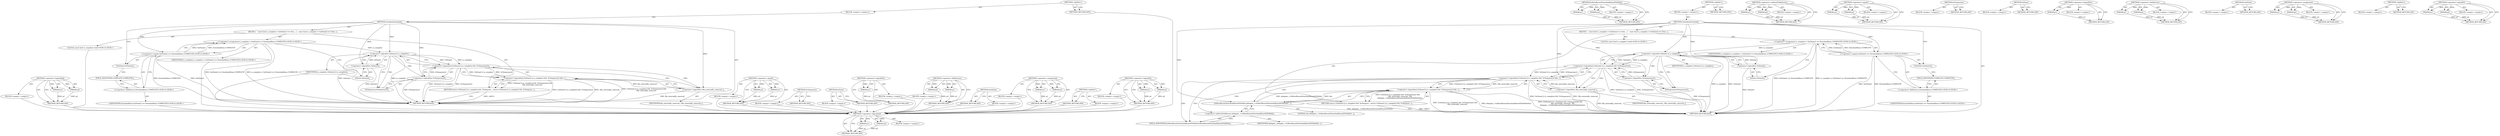 digraph "&lt;operator&gt;.logicalOr" {
vulnerable_64 [label=<(METHOD,&lt;operator&gt;.logicalAnd)>];
vulnerable_65 [label=<(PARAM,p1)>];
vulnerable_66 [label=<(PARAM,p2)>];
vulnerable_67 [label=<(BLOCK,&lt;empty&gt;,&lt;empty&gt;)>];
vulnerable_68 [label=<(METHOD_RETURN,ANY)>];
vulnerable_6 [label=<(METHOD,&lt;global&gt;)<SUB>1</SUB>>];
vulnerable_7 [label=<(BLOCK,&lt;empty&gt;,&lt;empty&gt;)<SUB>1</SUB>>];
vulnerable_8 [label=<(METHOD,CanOpenDownload)<SUB>1</SUB>>];
vulnerable_9 [label=<(BLOCK,{
   const bool is_complete = GetState() == Dow...,{
   const bool is_complete = GetState() == Dow...)<SUB>1</SUB>>];
vulnerable_10 [label="<(LOCAL,const bool is_complete: bool)<SUB>2</SUB>>"];
vulnerable_11 [label="<(&lt;operator&gt;.assignment,is_complete = GetState() == DownloadItem::COMPLETE)<SUB>2</SUB>>"];
vulnerable_12 [label="<(IDENTIFIER,is_complete,is_complete = GetState() == DownloadItem::COMPLETE)<SUB>2</SUB>>"];
vulnerable_13 [label="<(&lt;operator&gt;.equals,GetState() == DownloadItem::COMPLETE)<SUB>2</SUB>>"];
vulnerable_14 [label=<(GetState,GetState())<SUB>2</SUB>>];
vulnerable_15 [label="<(&lt;operator&gt;.fieldAccess,DownloadItem::COMPLETE)<SUB>2</SUB>>"];
vulnerable_16 [label="<(IDENTIFIER,DownloadItem,GetState() == DownloadItem::COMPLETE)<SUB>2</SUB>>"];
vulnerable_17 [label=<(FIELD_IDENTIFIER,COMPLETE,COMPLETE)<SUB>2</SUB>>];
vulnerable_18 [label=<(RETURN,return (!IsDone() || is_complete) &amp;&amp; !IsTempora...,return (!IsDone() || is_complete) &amp;&amp; !IsTempora...)<SUB>3</SUB>>];
vulnerable_19 [label=<(&lt;operator&gt;.logicalAnd,(!IsDone() || is_complete) &amp;&amp; !IsTemporary() &amp;&amp;...)<SUB>3</SUB>>];
vulnerable_20 [label=<(&lt;operator&gt;.logicalAnd,(!IsDone() || is_complete) &amp;&amp; !IsTemporary())<SUB>3</SUB>>];
vulnerable_21 [label=<(&lt;operator&gt;.logicalOr,!IsDone() || is_complete)<SUB>3</SUB>>];
vulnerable_22 [label=<(&lt;operator&gt;.logicalNot,!IsDone())<SUB>3</SUB>>];
vulnerable_23 [label=<(IsDone,IsDone())<SUB>3</SUB>>];
vulnerable_24 [label=<(IDENTIFIER,is_complete,!IsDone() || is_complete)<SUB>3</SUB>>];
vulnerable_25 [label=<(&lt;operator&gt;.logicalNot,!IsTemporary())<SUB>3</SUB>>];
vulnerable_26 [label=<(IsTemporary,IsTemporary())<SUB>3</SUB>>];
vulnerable_27 [label=<(&lt;operator&gt;.logicalNot,!file_externally_removed_)<SUB>4</SUB>>];
vulnerable_28 [label=<(IDENTIFIER,file_externally_removed_,!file_externally_removed_)<SUB>4</SUB>>];
vulnerable_29 [label=<(METHOD_RETURN,bool)<SUB>1</SUB>>];
vulnerable_31 [label=<(METHOD_RETURN,ANY)<SUB>1</SUB>>];
vulnerable_51 [label=<(METHOD,&lt;operator&gt;.equals)>];
vulnerable_52 [label=<(PARAM,p1)>];
vulnerable_53 [label=<(PARAM,p2)>];
vulnerable_54 [label=<(BLOCK,&lt;empty&gt;,&lt;empty&gt;)>];
vulnerable_55 [label=<(METHOD_RETURN,ANY)>];
vulnerable_81 [label=<(METHOD,IsTemporary)>];
vulnerable_82 [label=<(BLOCK,&lt;empty&gt;,&lt;empty&gt;)>];
vulnerable_83 [label=<(METHOD_RETURN,ANY)>];
vulnerable_78 [label=<(METHOD,IsDone)>];
vulnerable_79 [label=<(BLOCK,&lt;empty&gt;,&lt;empty&gt;)>];
vulnerable_80 [label=<(METHOD_RETURN,ANY)>];
vulnerable_74 [label=<(METHOD,&lt;operator&gt;.logicalNot)>];
vulnerable_75 [label=<(PARAM,p1)>];
vulnerable_76 [label=<(BLOCK,&lt;empty&gt;,&lt;empty&gt;)>];
vulnerable_77 [label=<(METHOD_RETURN,ANY)>];
vulnerable_59 [label=<(METHOD,&lt;operator&gt;.fieldAccess)>];
vulnerable_60 [label=<(PARAM,p1)>];
vulnerable_61 [label=<(PARAM,p2)>];
vulnerable_62 [label=<(BLOCK,&lt;empty&gt;,&lt;empty&gt;)>];
vulnerable_63 [label=<(METHOD_RETURN,ANY)>];
vulnerable_56 [label=<(METHOD,GetState)>];
vulnerable_57 [label=<(BLOCK,&lt;empty&gt;,&lt;empty&gt;)>];
vulnerable_58 [label=<(METHOD_RETURN,ANY)>];
vulnerable_46 [label=<(METHOD,&lt;operator&gt;.assignment)>];
vulnerable_47 [label=<(PARAM,p1)>];
vulnerable_48 [label=<(PARAM,p2)>];
vulnerable_49 [label=<(BLOCK,&lt;empty&gt;,&lt;empty&gt;)>];
vulnerable_50 [label=<(METHOD_RETURN,ANY)>];
vulnerable_40 [label=<(METHOD,&lt;global&gt;)<SUB>1</SUB>>];
vulnerable_41 [label=<(BLOCK,&lt;empty&gt;,&lt;empty&gt;)>];
vulnerable_42 [label=<(METHOD_RETURN,ANY)>];
vulnerable_69 [label=<(METHOD,&lt;operator&gt;.logicalOr)>];
vulnerable_70 [label=<(PARAM,p1)>];
vulnerable_71 [label=<(PARAM,p2)>];
vulnerable_72 [label=<(BLOCK,&lt;empty&gt;,&lt;empty&gt;)>];
vulnerable_73 [label=<(METHOD_RETURN,ANY)>];
fixed_70 [label=<(METHOD,&lt;operator&gt;.logicalAnd)>];
fixed_71 [label=<(PARAM,p1)>];
fixed_72 [label=<(PARAM,p2)>];
fixed_73 [label=<(BLOCK,&lt;empty&gt;,&lt;empty&gt;)>];
fixed_74 [label=<(METHOD_RETURN,ANY)>];
fixed_90 [label=<(METHOD,IsMostRecentDownloadItemAtFilePath)>];
fixed_91 [label=<(PARAM,p1)>];
fixed_92 [label=<(PARAM,p2)>];
fixed_93 [label=<(BLOCK,&lt;empty&gt;,&lt;empty&gt;)>];
fixed_94 [label=<(METHOD_RETURN,ANY)>];
fixed_6 [label=<(METHOD,&lt;global&gt;)<SUB>1</SUB>>];
fixed_7 [label=<(BLOCK,&lt;empty&gt;,&lt;empty&gt;)<SUB>1</SUB>>];
fixed_8 [label=<(METHOD,CanOpenDownload)<SUB>1</SUB>>];
fixed_9 [label=<(BLOCK,{
   const bool is_complete = GetState() == Dow...,{
   const bool is_complete = GetState() == Dow...)<SUB>1</SUB>>];
fixed_10 [label="<(LOCAL,const bool is_complete: bool)<SUB>2</SUB>>"];
fixed_11 [label="<(&lt;operator&gt;.assignment,is_complete = GetState() == DownloadItem::COMPLETE)<SUB>2</SUB>>"];
fixed_12 [label="<(IDENTIFIER,is_complete,is_complete = GetState() == DownloadItem::COMPLETE)<SUB>2</SUB>>"];
fixed_13 [label="<(&lt;operator&gt;.equals,GetState() == DownloadItem::COMPLETE)<SUB>2</SUB>>"];
fixed_14 [label=<(GetState,GetState())<SUB>2</SUB>>];
fixed_15 [label="<(&lt;operator&gt;.fieldAccess,DownloadItem::COMPLETE)<SUB>2</SUB>>"];
fixed_16 [label="<(IDENTIFIER,DownloadItem,GetState() == DownloadItem::COMPLETE)<SUB>2</SUB>>"];
fixed_17 [label=<(FIELD_IDENTIFIER,COMPLETE,COMPLETE)<SUB>2</SUB>>];
fixed_18 [label=<(RETURN,return (!IsDone() || is_complete) &amp;&amp; !IsTempora...,return (!IsDone() || is_complete) &amp;&amp; !IsTempora...)<SUB>3</SUB>>];
fixed_19 [label=<(&lt;operator&gt;.logicalAnd,(!IsDone() || is_complete) &amp;&amp; !IsTemporary() &amp;&amp;...)<SUB>3</SUB>>];
fixed_20 [label=<(&lt;operator&gt;.logicalAnd,(!IsDone() || is_complete) &amp;&amp; !IsTemporary() &amp;&amp;...)<SUB>3</SUB>>];
fixed_21 [label=<(&lt;operator&gt;.logicalAnd,(!IsDone() || is_complete) &amp;&amp; !IsTemporary())<SUB>3</SUB>>];
fixed_22 [label=<(&lt;operator&gt;.logicalOr,!IsDone() || is_complete)<SUB>3</SUB>>];
fixed_23 [label=<(&lt;operator&gt;.logicalNot,!IsDone())<SUB>3</SUB>>];
fixed_24 [label=<(IsDone,IsDone())<SUB>3</SUB>>];
fixed_25 [label=<(IDENTIFIER,is_complete,!IsDone() || is_complete)<SUB>3</SUB>>];
fixed_26 [label=<(&lt;operator&gt;.logicalNot,!IsTemporary())<SUB>3</SUB>>];
fixed_27 [label=<(IsTemporary,IsTemporary())<SUB>3</SUB>>];
fixed_28 [label=<(&lt;operator&gt;.logicalNot,!file_externally_removed_)<SUB>4</SUB>>];
fixed_29 [label=<(IDENTIFIER,file_externally_removed_,!file_externally_removed_)<SUB>4</SUB>>];
fixed_30 [label=<(IsMostRecentDownloadItemAtFilePath,delegate_-&gt;IsMostRecentDownloadItemAtFilePath(t...)<SUB>5</SUB>>];
fixed_31 [label=<(&lt;operator&gt;.indirectFieldAccess,delegate_-&gt;IsMostRecentDownloadItemAtFilePath)<SUB>5</SUB>>];
fixed_32 [label=<(IDENTIFIER,delegate_,delegate_-&gt;IsMostRecentDownloadItemAtFilePath(t...)<SUB>5</SUB>>];
fixed_33 [label=<(FIELD_IDENTIFIER,IsMostRecentDownloadItemAtFilePath,IsMostRecentDownloadItemAtFilePath)<SUB>5</SUB>>];
fixed_34 [label=<(LITERAL,this,delegate_-&gt;IsMostRecentDownloadItemAtFilePath(t...)<SUB>5</SUB>>];
fixed_35 [label=<(METHOD_RETURN,bool)<SUB>1</SUB>>];
fixed_37 [label=<(METHOD_RETURN,ANY)<SUB>1</SUB>>];
fixed_95 [label=<(METHOD,&lt;operator&gt;.indirectFieldAccess)>];
fixed_96 [label=<(PARAM,p1)>];
fixed_97 [label=<(PARAM,p2)>];
fixed_98 [label=<(BLOCK,&lt;empty&gt;,&lt;empty&gt;)>];
fixed_99 [label=<(METHOD_RETURN,ANY)>];
fixed_57 [label=<(METHOD,&lt;operator&gt;.equals)>];
fixed_58 [label=<(PARAM,p1)>];
fixed_59 [label=<(PARAM,p2)>];
fixed_60 [label=<(BLOCK,&lt;empty&gt;,&lt;empty&gt;)>];
fixed_61 [label=<(METHOD_RETURN,ANY)>];
fixed_87 [label=<(METHOD,IsTemporary)>];
fixed_88 [label=<(BLOCK,&lt;empty&gt;,&lt;empty&gt;)>];
fixed_89 [label=<(METHOD_RETURN,ANY)>];
fixed_84 [label=<(METHOD,IsDone)>];
fixed_85 [label=<(BLOCK,&lt;empty&gt;,&lt;empty&gt;)>];
fixed_86 [label=<(METHOD_RETURN,ANY)>];
fixed_80 [label=<(METHOD,&lt;operator&gt;.logicalNot)>];
fixed_81 [label=<(PARAM,p1)>];
fixed_82 [label=<(BLOCK,&lt;empty&gt;,&lt;empty&gt;)>];
fixed_83 [label=<(METHOD_RETURN,ANY)>];
fixed_65 [label=<(METHOD,&lt;operator&gt;.fieldAccess)>];
fixed_66 [label=<(PARAM,p1)>];
fixed_67 [label=<(PARAM,p2)>];
fixed_68 [label=<(BLOCK,&lt;empty&gt;,&lt;empty&gt;)>];
fixed_69 [label=<(METHOD_RETURN,ANY)>];
fixed_62 [label=<(METHOD,GetState)>];
fixed_63 [label=<(BLOCK,&lt;empty&gt;,&lt;empty&gt;)>];
fixed_64 [label=<(METHOD_RETURN,ANY)>];
fixed_52 [label=<(METHOD,&lt;operator&gt;.assignment)>];
fixed_53 [label=<(PARAM,p1)>];
fixed_54 [label=<(PARAM,p2)>];
fixed_55 [label=<(BLOCK,&lt;empty&gt;,&lt;empty&gt;)>];
fixed_56 [label=<(METHOD_RETURN,ANY)>];
fixed_46 [label=<(METHOD,&lt;global&gt;)<SUB>1</SUB>>];
fixed_47 [label=<(BLOCK,&lt;empty&gt;,&lt;empty&gt;)>];
fixed_48 [label=<(METHOD_RETURN,ANY)>];
fixed_75 [label=<(METHOD,&lt;operator&gt;.logicalOr)>];
fixed_76 [label=<(PARAM,p1)>];
fixed_77 [label=<(PARAM,p2)>];
fixed_78 [label=<(BLOCK,&lt;empty&gt;,&lt;empty&gt;)>];
fixed_79 [label=<(METHOD_RETURN,ANY)>];
vulnerable_64 -> vulnerable_65  [key=0, label="AST: "];
vulnerable_64 -> vulnerable_65  [key=1, label="DDG: "];
vulnerable_64 -> vulnerable_67  [key=0, label="AST: "];
vulnerable_64 -> vulnerable_66  [key=0, label="AST: "];
vulnerable_64 -> vulnerable_66  [key=1, label="DDG: "];
vulnerable_64 -> vulnerable_68  [key=0, label="AST: "];
vulnerable_64 -> vulnerable_68  [key=1, label="CFG: "];
vulnerable_65 -> vulnerable_68  [key=0, label="DDG: p1"];
vulnerable_66 -> vulnerable_68  [key=0, label="DDG: p2"];
vulnerable_67 -> fixed_70  [key=0];
vulnerable_68 -> fixed_70  [key=0];
vulnerable_6 -> vulnerable_7  [key=0, label="AST: "];
vulnerable_6 -> vulnerable_31  [key=0, label="AST: "];
vulnerable_6 -> vulnerable_31  [key=1, label="CFG: "];
vulnerable_7 -> vulnerable_8  [key=0, label="AST: "];
vulnerable_8 -> vulnerable_9  [key=0, label="AST: "];
vulnerable_8 -> vulnerable_29  [key=0, label="AST: "];
vulnerable_8 -> vulnerable_14  [key=0, label="CFG: "];
vulnerable_8 -> vulnerable_13  [key=0, label="DDG: "];
vulnerable_8 -> vulnerable_27  [key=0, label="DDG: "];
vulnerable_8 -> vulnerable_21  [key=0, label="DDG: "];
vulnerable_8 -> vulnerable_25  [key=0, label="DDG: "];
vulnerable_8 -> vulnerable_22  [key=0, label="DDG: "];
vulnerable_9 -> vulnerable_10  [key=0, label="AST: "];
vulnerable_9 -> vulnerable_11  [key=0, label="AST: "];
vulnerable_9 -> vulnerable_18  [key=0, label="AST: "];
vulnerable_10 -> fixed_70  [key=0];
vulnerable_11 -> vulnerable_12  [key=0, label="AST: "];
vulnerable_11 -> vulnerable_13  [key=0, label="AST: "];
vulnerable_11 -> vulnerable_23  [key=0, label="CFG: "];
vulnerable_11 -> vulnerable_29  [key=0, label="DDG: GetState() == DownloadItem::COMPLETE"];
vulnerable_11 -> vulnerable_29  [key=1, label="DDG: is_complete = GetState() == DownloadItem::COMPLETE"];
vulnerable_11 -> vulnerable_21  [key=0, label="DDG: is_complete"];
vulnerable_12 -> fixed_70  [key=0];
vulnerable_13 -> vulnerable_14  [key=0, label="AST: "];
vulnerable_13 -> vulnerable_15  [key=0, label="AST: "];
vulnerable_13 -> vulnerable_11  [key=0, label="CFG: "];
vulnerable_13 -> vulnerable_11  [key=1, label="DDG: GetState()"];
vulnerable_13 -> vulnerable_11  [key=2, label="DDG: DownloadItem::COMPLETE"];
vulnerable_13 -> vulnerable_29  [key=0, label="DDG: GetState()"];
vulnerable_13 -> vulnerable_29  [key=1, label="DDG: DownloadItem::COMPLETE"];
vulnerable_14 -> vulnerable_17  [key=0, label="CFG: "];
vulnerable_15 -> vulnerable_16  [key=0, label="AST: "];
vulnerable_15 -> vulnerable_17  [key=0, label="AST: "];
vulnerable_15 -> vulnerable_13  [key=0, label="CFG: "];
vulnerable_16 -> fixed_70  [key=0];
vulnerable_17 -> vulnerable_15  [key=0, label="CFG: "];
vulnerable_18 -> vulnerable_19  [key=0, label="AST: "];
vulnerable_18 -> vulnerable_29  [key=0, label="CFG: "];
vulnerable_18 -> vulnerable_29  [key=1, label="DDG: &lt;RET&gt;"];
vulnerable_19 -> vulnerable_20  [key=0, label="AST: "];
vulnerable_19 -> vulnerable_27  [key=0, label="AST: "];
vulnerable_19 -> vulnerable_18  [key=0, label="CFG: "];
vulnerable_19 -> vulnerable_18  [key=1, label="DDG: (!IsDone() || is_complete) &amp;&amp; !IsTemporary() &amp;&amp;
         !file_externally_removed_"];
vulnerable_19 -> vulnerable_29  [key=0, label="DDG: (!IsDone() || is_complete) &amp;&amp; !IsTemporary()"];
vulnerable_19 -> vulnerable_29  [key=1, label="DDG: !file_externally_removed_"];
vulnerable_19 -> vulnerable_29  [key=2, label="DDG: (!IsDone() || is_complete) &amp;&amp; !IsTemporary() &amp;&amp;
         !file_externally_removed_"];
vulnerable_20 -> vulnerable_21  [key=0, label="AST: "];
vulnerable_20 -> vulnerable_25  [key=0, label="AST: "];
vulnerable_20 -> vulnerable_19  [key=0, label="CFG: "];
vulnerable_20 -> vulnerable_19  [key=1, label="DDG: !IsDone() || is_complete"];
vulnerable_20 -> vulnerable_19  [key=2, label="DDG: !IsTemporary()"];
vulnerable_20 -> vulnerable_27  [key=0, label="CFG: "];
vulnerable_20 -> vulnerable_27  [key=1, label="CDG: "];
vulnerable_20 -> vulnerable_29  [key=0, label="DDG: !IsDone() || is_complete"];
vulnerable_20 -> vulnerable_29  [key=1, label="DDG: !IsTemporary()"];
vulnerable_21 -> vulnerable_22  [key=0, label="AST: "];
vulnerable_21 -> vulnerable_24  [key=0, label="AST: "];
vulnerable_21 -> vulnerable_26  [key=0, label="CFG: "];
vulnerable_21 -> vulnerable_26  [key=1, label="CDG: "];
vulnerable_21 -> vulnerable_20  [key=0, label="CFG: "];
vulnerable_21 -> vulnerable_20  [key=1, label="DDG: !IsDone()"];
vulnerable_21 -> vulnerable_20  [key=2, label="DDG: is_complete"];
vulnerable_21 -> vulnerable_29  [key=0, label="DDG: !IsDone()"];
vulnerable_21 -> vulnerable_29  [key=1, label="DDG: is_complete"];
vulnerable_21 -> vulnerable_25  [key=0, label="CDG: "];
vulnerable_22 -> vulnerable_23  [key=0, label="AST: "];
vulnerable_22 -> vulnerable_21  [key=0, label="CFG: "];
vulnerable_22 -> vulnerable_21  [key=1, label="DDG: IsDone()"];
vulnerable_22 -> vulnerable_29  [key=0, label="DDG: IsDone()"];
vulnerable_23 -> vulnerable_22  [key=0, label="CFG: "];
vulnerable_24 -> fixed_70  [key=0];
vulnerable_25 -> vulnerable_26  [key=0, label="AST: "];
vulnerable_25 -> vulnerable_20  [key=0, label="CFG: "];
vulnerable_25 -> vulnerable_20  [key=1, label="DDG: IsTemporary()"];
vulnerable_25 -> vulnerable_29  [key=0, label="DDG: IsTemporary()"];
vulnerable_26 -> vulnerable_25  [key=0, label="CFG: "];
vulnerable_27 -> vulnerable_28  [key=0, label="AST: "];
vulnerable_27 -> vulnerable_19  [key=0, label="CFG: "];
vulnerable_27 -> vulnerable_19  [key=1, label="DDG: file_externally_removed_"];
vulnerable_27 -> vulnerable_29  [key=0, label="DDG: file_externally_removed_"];
vulnerable_28 -> fixed_70  [key=0];
vulnerable_29 -> fixed_70  [key=0];
vulnerable_31 -> fixed_70  [key=0];
vulnerable_51 -> vulnerable_52  [key=0, label="AST: "];
vulnerable_51 -> vulnerable_52  [key=1, label="DDG: "];
vulnerable_51 -> vulnerable_54  [key=0, label="AST: "];
vulnerable_51 -> vulnerable_53  [key=0, label="AST: "];
vulnerable_51 -> vulnerable_53  [key=1, label="DDG: "];
vulnerable_51 -> vulnerable_55  [key=0, label="AST: "];
vulnerable_51 -> vulnerable_55  [key=1, label="CFG: "];
vulnerable_52 -> vulnerable_55  [key=0, label="DDG: p1"];
vulnerable_53 -> vulnerable_55  [key=0, label="DDG: p2"];
vulnerable_54 -> fixed_70  [key=0];
vulnerable_55 -> fixed_70  [key=0];
vulnerable_81 -> vulnerable_82  [key=0, label="AST: "];
vulnerable_81 -> vulnerable_83  [key=0, label="AST: "];
vulnerable_81 -> vulnerable_83  [key=1, label="CFG: "];
vulnerable_82 -> fixed_70  [key=0];
vulnerable_83 -> fixed_70  [key=0];
vulnerable_78 -> vulnerable_79  [key=0, label="AST: "];
vulnerable_78 -> vulnerable_80  [key=0, label="AST: "];
vulnerable_78 -> vulnerable_80  [key=1, label="CFG: "];
vulnerable_79 -> fixed_70  [key=0];
vulnerable_80 -> fixed_70  [key=0];
vulnerable_74 -> vulnerable_75  [key=0, label="AST: "];
vulnerable_74 -> vulnerable_75  [key=1, label="DDG: "];
vulnerable_74 -> vulnerable_76  [key=0, label="AST: "];
vulnerable_74 -> vulnerable_77  [key=0, label="AST: "];
vulnerable_74 -> vulnerable_77  [key=1, label="CFG: "];
vulnerable_75 -> vulnerable_77  [key=0, label="DDG: p1"];
vulnerable_76 -> fixed_70  [key=0];
vulnerable_77 -> fixed_70  [key=0];
vulnerable_59 -> vulnerable_60  [key=0, label="AST: "];
vulnerable_59 -> vulnerable_60  [key=1, label="DDG: "];
vulnerable_59 -> vulnerable_62  [key=0, label="AST: "];
vulnerable_59 -> vulnerable_61  [key=0, label="AST: "];
vulnerable_59 -> vulnerable_61  [key=1, label="DDG: "];
vulnerable_59 -> vulnerable_63  [key=0, label="AST: "];
vulnerable_59 -> vulnerable_63  [key=1, label="CFG: "];
vulnerable_60 -> vulnerable_63  [key=0, label="DDG: p1"];
vulnerable_61 -> vulnerable_63  [key=0, label="DDG: p2"];
vulnerable_62 -> fixed_70  [key=0];
vulnerable_63 -> fixed_70  [key=0];
vulnerable_56 -> vulnerable_57  [key=0, label="AST: "];
vulnerable_56 -> vulnerable_58  [key=0, label="AST: "];
vulnerable_56 -> vulnerable_58  [key=1, label="CFG: "];
vulnerable_57 -> fixed_70  [key=0];
vulnerable_58 -> fixed_70  [key=0];
vulnerable_46 -> vulnerable_47  [key=0, label="AST: "];
vulnerable_46 -> vulnerable_47  [key=1, label="DDG: "];
vulnerable_46 -> vulnerable_49  [key=0, label="AST: "];
vulnerable_46 -> vulnerable_48  [key=0, label="AST: "];
vulnerable_46 -> vulnerable_48  [key=1, label="DDG: "];
vulnerable_46 -> vulnerable_50  [key=0, label="AST: "];
vulnerable_46 -> vulnerable_50  [key=1, label="CFG: "];
vulnerable_47 -> vulnerable_50  [key=0, label="DDG: p1"];
vulnerable_48 -> vulnerable_50  [key=0, label="DDG: p2"];
vulnerable_49 -> fixed_70  [key=0];
vulnerable_50 -> fixed_70  [key=0];
vulnerable_40 -> vulnerable_41  [key=0, label="AST: "];
vulnerable_40 -> vulnerable_42  [key=0, label="AST: "];
vulnerable_40 -> vulnerable_42  [key=1, label="CFG: "];
vulnerable_41 -> fixed_70  [key=0];
vulnerable_42 -> fixed_70  [key=0];
vulnerable_69 -> vulnerable_70  [key=0, label="AST: "];
vulnerable_69 -> vulnerable_70  [key=1, label="DDG: "];
vulnerable_69 -> vulnerable_72  [key=0, label="AST: "];
vulnerable_69 -> vulnerable_71  [key=0, label="AST: "];
vulnerable_69 -> vulnerable_71  [key=1, label="DDG: "];
vulnerable_69 -> vulnerable_73  [key=0, label="AST: "];
vulnerable_69 -> vulnerable_73  [key=1, label="CFG: "];
vulnerable_70 -> vulnerable_73  [key=0, label="DDG: p1"];
vulnerable_71 -> vulnerable_73  [key=0, label="DDG: p2"];
vulnerable_72 -> fixed_70  [key=0];
vulnerable_73 -> fixed_70  [key=0];
fixed_70 -> fixed_71  [key=0, label="AST: "];
fixed_70 -> fixed_71  [key=1, label="DDG: "];
fixed_70 -> fixed_73  [key=0, label="AST: "];
fixed_70 -> fixed_72  [key=0, label="AST: "];
fixed_70 -> fixed_72  [key=1, label="DDG: "];
fixed_70 -> fixed_74  [key=0, label="AST: "];
fixed_70 -> fixed_74  [key=1, label="CFG: "];
fixed_71 -> fixed_74  [key=0, label="DDG: p1"];
fixed_72 -> fixed_74  [key=0, label="DDG: p2"];
fixed_90 -> fixed_91  [key=0, label="AST: "];
fixed_90 -> fixed_91  [key=1, label="DDG: "];
fixed_90 -> fixed_93  [key=0, label="AST: "];
fixed_90 -> fixed_92  [key=0, label="AST: "];
fixed_90 -> fixed_92  [key=1, label="DDG: "];
fixed_90 -> fixed_94  [key=0, label="AST: "];
fixed_90 -> fixed_94  [key=1, label="CFG: "];
fixed_91 -> fixed_94  [key=0, label="DDG: p1"];
fixed_92 -> fixed_94  [key=0, label="DDG: p2"];
fixed_6 -> fixed_7  [key=0, label="AST: "];
fixed_6 -> fixed_37  [key=0, label="AST: "];
fixed_6 -> fixed_37  [key=1, label="CFG: "];
fixed_7 -> fixed_8  [key=0, label="AST: "];
fixed_8 -> fixed_9  [key=0, label="AST: "];
fixed_8 -> fixed_35  [key=0, label="AST: "];
fixed_8 -> fixed_14  [key=0, label="CFG: "];
fixed_8 -> fixed_13  [key=0, label="DDG: "];
fixed_8 -> fixed_30  [key=0, label="DDG: "];
fixed_8 -> fixed_28  [key=0, label="DDG: "];
fixed_8 -> fixed_22  [key=0, label="DDG: "];
fixed_8 -> fixed_26  [key=0, label="DDG: "];
fixed_8 -> fixed_23  [key=0, label="DDG: "];
fixed_9 -> fixed_10  [key=0, label="AST: "];
fixed_9 -> fixed_11  [key=0, label="AST: "];
fixed_9 -> fixed_18  [key=0, label="AST: "];
fixed_11 -> fixed_12  [key=0, label="AST: "];
fixed_11 -> fixed_13  [key=0, label="AST: "];
fixed_11 -> fixed_24  [key=0, label="CFG: "];
fixed_11 -> fixed_35  [key=0, label="DDG: GetState() == DownloadItem::COMPLETE"];
fixed_11 -> fixed_35  [key=1, label="DDG: is_complete = GetState() == DownloadItem::COMPLETE"];
fixed_11 -> fixed_22  [key=0, label="DDG: is_complete"];
fixed_13 -> fixed_14  [key=0, label="AST: "];
fixed_13 -> fixed_15  [key=0, label="AST: "];
fixed_13 -> fixed_11  [key=0, label="CFG: "];
fixed_13 -> fixed_11  [key=1, label="DDG: GetState()"];
fixed_13 -> fixed_11  [key=2, label="DDG: DownloadItem::COMPLETE"];
fixed_13 -> fixed_35  [key=0, label="DDG: GetState()"];
fixed_13 -> fixed_35  [key=1, label="DDG: DownloadItem::COMPLETE"];
fixed_14 -> fixed_17  [key=0, label="CFG: "];
fixed_15 -> fixed_16  [key=0, label="AST: "];
fixed_15 -> fixed_17  [key=0, label="AST: "];
fixed_15 -> fixed_13  [key=0, label="CFG: "];
fixed_17 -> fixed_15  [key=0, label="CFG: "];
fixed_18 -> fixed_19  [key=0, label="AST: "];
fixed_18 -> fixed_35  [key=0, label="CFG: "];
fixed_18 -> fixed_35  [key=1, label="DDG: &lt;RET&gt;"];
fixed_19 -> fixed_20  [key=0, label="AST: "];
fixed_19 -> fixed_30  [key=0, label="AST: "];
fixed_19 -> fixed_18  [key=0, label="CFG: "];
fixed_19 -> fixed_18  [key=1, label="DDG: (!IsDone() || is_complete) &amp;&amp; !IsTemporary() &amp;&amp;
         !file_externally_removed_ &amp;&amp;
         delegate_-&gt;IsMostRecentDownloadItemAtFilePath(this)"];
fixed_19 -> fixed_35  [key=0, label="DDG: (!IsDone() || is_complete) &amp;&amp; !IsTemporary() &amp;&amp;
         !file_externally_removed_"];
fixed_19 -> fixed_35  [key=1, label="DDG: delegate_-&gt;IsMostRecentDownloadItemAtFilePath(this)"];
fixed_19 -> fixed_35  [key=2, label="DDG: (!IsDone() || is_complete) &amp;&amp; !IsTemporary() &amp;&amp;
         !file_externally_removed_ &amp;&amp;
         delegate_-&gt;IsMostRecentDownloadItemAtFilePath(this)"];
fixed_20 -> fixed_21  [key=0, label="AST: "];
fixed_20 -> fixed_28  [key=0, label="AST: "];
fixed_20 -> fixed_19  [key=0, label="CFG: "];
fixed_20 -> fixed_19  [key=1, label="DDG: (!IsDone() || is_complete) &amp;&amp; !IsTemporary()"];
fixed_20 -> fixed_19  [key=2, label="DDG: !file_externally_removed_"];
fixed_20 -> fixed_33  [key=0, label="CFG: "];
fixed_20 -> fixed_33  [key=1, label="CDG: "];
fixed_20 -> fixed_35  [key=0, label="DDG: (!IsDone() || is_complete) &amp;&amp; !IsTemporary()"];
fixed_20 -> fixed_35  [key=1, label="DDG: !file_externally_removed_"];
fixed_20 -> fixed_30  [key=0, label="CDG: "];
fixed_20 -> fixed_31  [key=0, label="CDG: "];
fixed_21 -> fixed_22  [key=0, label="AST: "];
fixed_21 -> fixed_26  [key=0, label="AST: "];
fixed_21 -> fixed_20  [key=0, label="CFG: "];
fixed_21 -> fixed_20  [key=1, label="DDG: !IsDone() || is_complete"];
fixed_21 -> fixed_20  [key=2, label="DDG: !IsTemporary()"];
fixed_21 -> fixed_28  [key=0, label="CFG: "];
fixed_21 -> fixed_28  [key=1, label="CDG: "];
fixed_21 -> fixed_35  [key=0, label="DDG: !IsDone() || is_complete"];
fixed_21 -> fixed_35  [key=1, label="DDG: !IsTemporary()"];
fixed_22 -> fixed_23  [key=0, label="AST: "];
fixed_22 -> fixed_25  [key=0, label="AST: "];
fixed_22 -> fixed_27  [key=0, label="CFG: "];
fixed_22 -> fixed_27  [key=1, label="CDG: "];
fixed_22 -> fixed_21  [key=0, label="CFG: "];
fixed_22 -> fixed_21  [key=1, label="DDG: !IsDone()"];
fixed_22 -> fixed_21  [key=2, label="DDG: is_complete"];
fixed_22 -> fixed_35  [key=0, label="DDG: !IsDone()"];
fixed_22 -> fixed_35  [key=1, label="DDG: is_complete"];
fixed_22 -> fixed_26  [key=0, label="CDG: "];
fixed_23 -> fixed_24  [key=0, label="AST: "];
fixed_23 -> fixed_22  [key=0, label="CFG: "];
fixed_23 -> fixed_22  [key=1, label="DDG: IsDone()"];
fixed_23 -> fixed_35  [key=0, label="DDG: IsDone()"];
fixed_24 -> fixed_23  [key=0, label="CFG: "];
fixed_26 -> fixed_27  [key=0, label="AST: "];
fixed_26 -> fixed_21  [key=0, label="CFG: "];
fixed_26 -> fixed_21  [key=1, label="DDG: IsTemporary()"];
fixed_26 -> fixed_35  [key=0, label="DDG: IsTemporary()"];
fixed_27 -> fixed_26  [key=0, label="CFG: "];
fixed_28 -> fixed_29  [key=0, label="AST: "];
fixed_28 -> fixed_20  [key=0, label="CFG: "];
fixed_28 -> fixed_20  [key=1, label="DDG: file_externally_removed_"];
fixed_28 -> fixed_35  [key=0, label="DDG: file_externally_removed_"];
fixed_30 -> fixed_31  [key=0, label="AST: "];
fixed_30 -> fixed_34  [key=0, label="AST: "];
fixed_30 -> fixed_19  [key=0, label="CFG: "];
fixed_30 -> fixed_19  [key=1, label="DDG: delegate_-&gt;IsMostRecentDownloadItemAtFilePath"];
fixed_30 -> fixed_19  [key=2, label="DDG: this"];
fixed_30 -> fixed_35  [key=0, label="DDG: delegate_-&gt;IsMostRecentDownloadItemAtFilePath"];
fixed_31 -> fixed_32  [key=0, label="AST: "];
fixed_31 -> fixed_33  [key=0, label="AST: "];
fixed_31 -> fixed_30  [key=0, label="CFG: "];
fixed_33 -> fixed_31  [key=0, label="CFG: "];
fixed_95 -> fixed_96  [key=0, label="AST: "];
fixed_95 -> fixed_96  [key=1, label="DDG: "];
fixed_95 -> fixed_98  [key=0, label="AST: "];
fixed_95 -> fixed_97  [key=0, label="AST: "];
fixed_95 -> fixed_97  [key=1, label="DDG: "];
fixed_95 -> fixed_99  [key=0, label="AST: "];
fixed_95 -> fixed_99  [key=1, label="CFG: "];
fixed_96 -> fixed_99  [key=0, label="DDG: p1"];
fixed_97 -> fixed_99  [key=0, label="DDG: p2"];
fixed_57 -> fixed_58  [key=0, label="AST: "];
fixed_57 -> fixed_58  [key=1, label="DDG: "];
fixed_57 -> fixed_60  [key=0, label="AST: "];
fixed_57 -> fixed_59  [key=0, label="AST: "];
fixed_57 -> fixed_59  [key=1, label="DDG: "];
fixed_57 -> fixed_61  [key=0, label="AST: "];
fixed_57 -> fixed_61  [key=1, label="CFG: "];
fixed_58 -> fixed_61  [key=0, label="DDG: p1"];
fixed_59 -> fixed_61  [key=0, label="DDG: p2"];
fixed_87 -> fixed_88  [key=0, label="AST: "];
fixed_87 -> fixed_89  [key=0, label="AST: "];
fixed_87 -> fixed_89  [key=1, label="CFG: "];
fixed_84 -> fixed_85  [key=0, label="AST: "];
fixed_84 -> fixed_86  [key=0, label="AST: "];
fixed_84 -> fixed_86  [key=1, label="CFG: "];
fixed_80 -> fixed_81  [key=0, label="AST: "];
fixed_80 -> fixed_81  [key=1, label="DDG: "];
fixed_80 -> fixed_82  [key=0, label="AST: "];
fixed_80 -> fixed_83  [key=0, label="AST: "];
fixed_80 -> fixed_83  [key=1, label="CFG: "];
fixed_81 -> fixed_83  [key=0, label="DDG: p1"];
fixed_65 -> fixed_66  [key=0, label="AST: "];
fixed_65 -> fixed_66  [key=1, label="DDG: "];
fixed_65 -> fixed_68  [key=0, label="AST: "];
fixed_65 -> fixed_67  [key=0, label="AST: "];
fixed_65 -> fixed_67  [key=1, label="DDG: "];
fixed_65 -> fixed_69  [key=0, label="AST: "];
fixed_65 -> fixed_69  [key=1, label="CFG: "];
fixed_66 -> fixed_69  [key=0, label="DDG: p1"];
fixed_67 -> fixed_69  [key=0, label="DDG: p2"];
fixed_62 -> fixed_63  [key=0, label="AST: "];
fixed_62 -> fixed_64  [key=0, label="AST: "];
fixed_62 -> fixed_64  [key=1, label="CFG: "];
fixed_52 -> fixed_53  [key=0, label="AST: "];
fixed_52 -> fixed_53  [key=1, label="DDG: "];
fixed_52 -> fixed_55  [key=0, label="AST: "];
fixed_52 -> fixed_54  [key=0, label="AST: "];
fixed_52 -> fixed_54  [key=1, label="DDG: "];
fixed_52 -> fixed_56  [key=0, label="AST: "];
fixed_52 -> fixed_56  [key=1, label="CFG: "];
fixed_53 -> fixed_56  [key=0, label="DDG: p1"];
fixed_54 -> fixed_56  [key=0, label="DDG: p2"];
fixed_46 -> fixed_47  [key=0, label="AST: "];
fixed_46 -> fixed_48  [key=0, label="AST: "];
fixed_46 -> fixed_48  [key=1, label="CFG: "];
fixed_75 -> fixed_76  [key=0, label="AST: "];
fixed_75 -> fixed_76  [key=1, label="DDG: "];
fixed_75 -> fixed_78  [key=0, label="AST: "];
fixed_75 -> fixed_77  [key=0, label="AST: "];
fixed_75 -> fixed_77  [key=1, label="DDG: "];
fixed_75 -> fixed_79  [key=0, label="AST: "];
fixed_75 -> fixed_79  [key=1, label="CFG: "];
fixed_76 -> fixed_79  [key=0, label="DDG: p1"];
fixed_77 -> fixed_79  [key=0, label="DDG: p2"];
}
